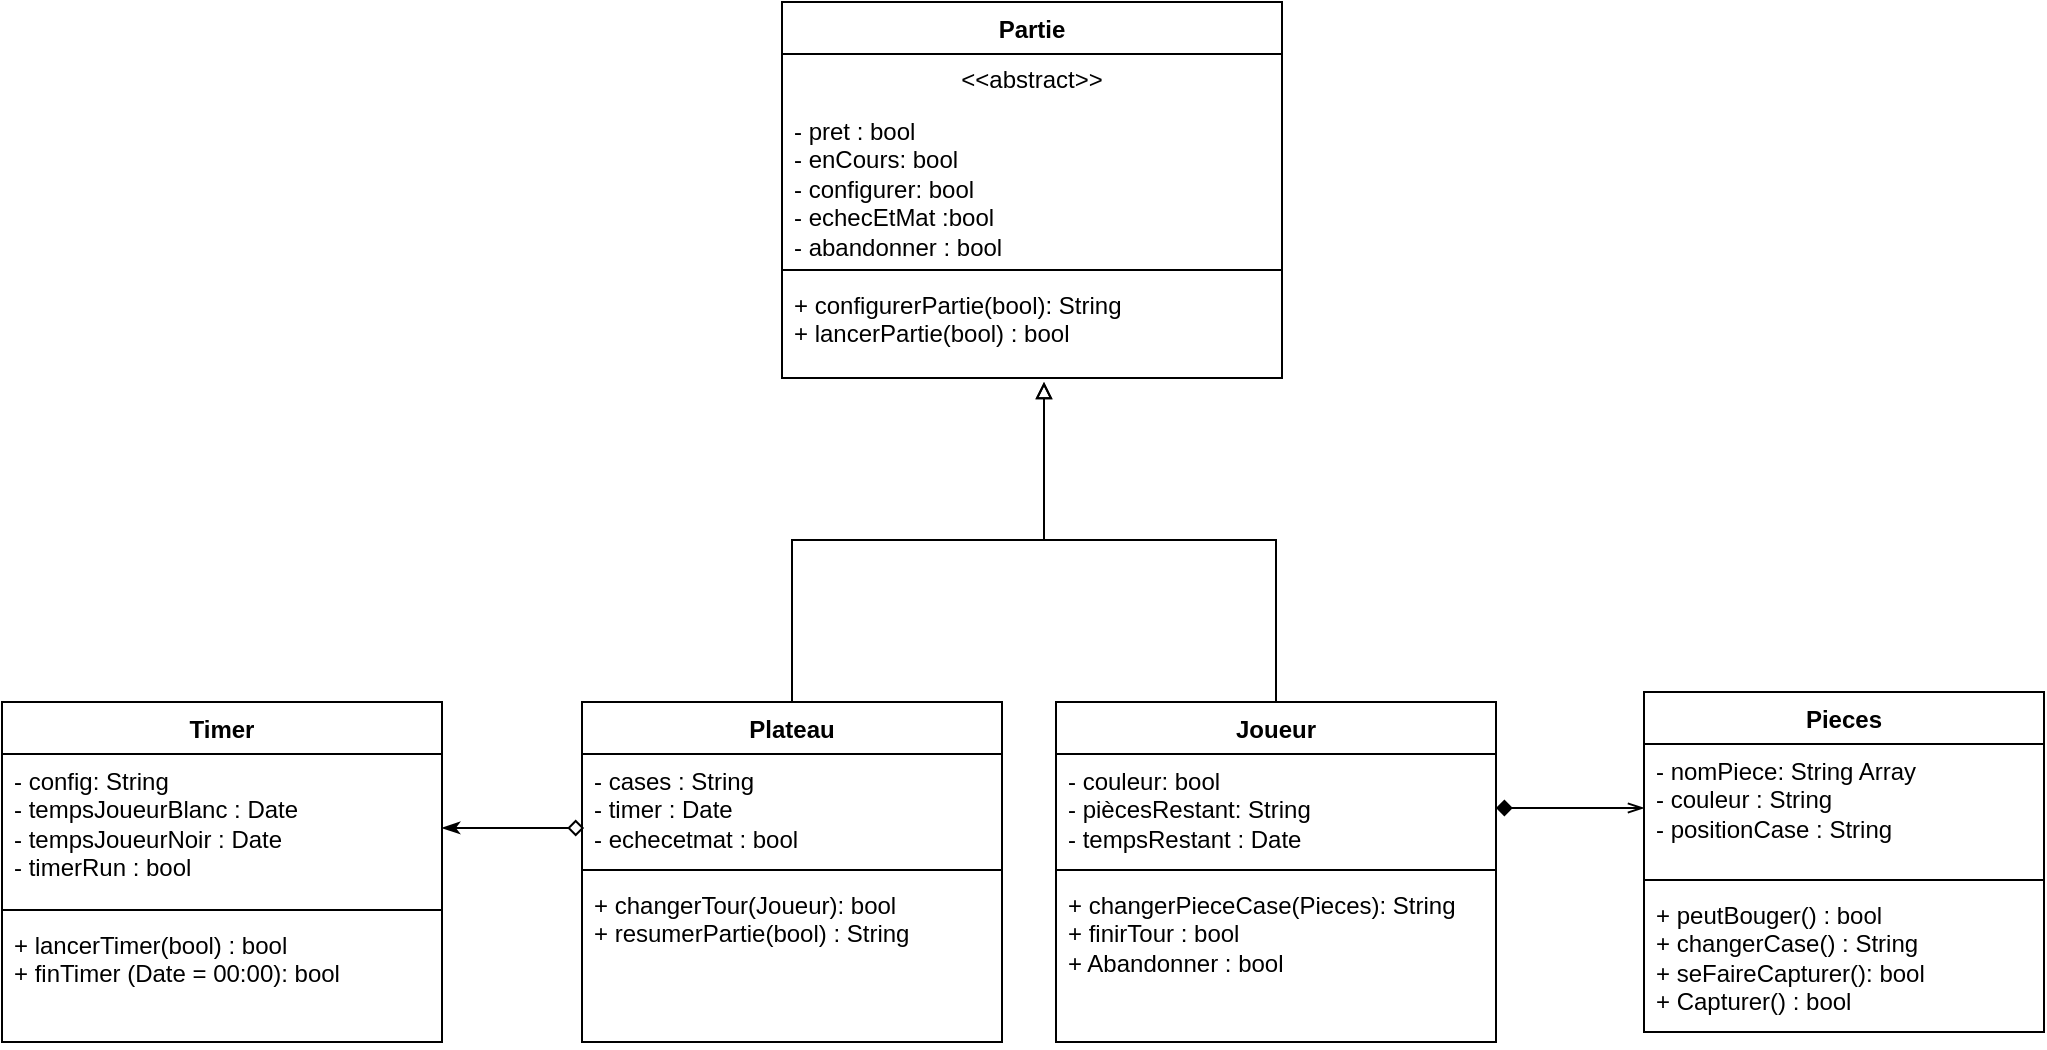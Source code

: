 <mxfile version="28.2.5">
  <diagram name="Page-1" id="xHt7pH_DVefM6_csHyh1">
    <mxGraphModel dx="1426" dy="1886" grid="1" gridSize="10" guides="1" tooltips="1" connect="1" arrows="1" fold="1" page="1" pageScale="1" pageWidth="827" pageHeight="1169" math="0" shadow="0">
      <root>
        <mxCell id="0" />
        <mxCell id="1" parent="0" />
        <mxCell id="v51oAMqETDp_tBKPPFhj-1" value="Plateau" style="swimlane;fontStyle=1;align=center;verticalAlign=top;childLayout=stackLayout;horizontal=1;startSize=26;horizontalStack=0;resizeParent=1;resizeParentMax=0;resizeLast=0;collapsible=1;marginBottom=0;whiteSpace=wrap;html=1;" vertex="1" parent="1">
          <mxGeometry x="370" y="20" width="210" height="170" as="geometry">
            <mxRectangle x="130" y="330" width="80" height="30" as="alternateBounds" />
          </mxGeometry>
        </mxCell>
        <mxCell id="v51oAMqETDp_tBKPPFhj-2" value="- cases : String&lt;div&gt;- timer : Date&lt;/div&gt;&lt;div&gt;- echecetmat : bool&lt;/div&gt;" style="text;strokeColor=none;fillColor=none;align=left;verticalAlign=top;spacingLeft=4;spacingRight=4;overflow=hidden;rotatable=0;points=[[0,0.5],[1,0.5]];portConstraint=eastwest;whiteSpace=wrap;html=1;" vertex="1" parent="v51oAMqETDp_tBKPPFhj-1">
          <mxGeometry y="26" width="210" height="54" as="geometry" />
        </mxCell>
        <mxCell id="v51oAMqETDp_tBKPPFhj-3" value="" style="line;strokeWidth=1;fillColor=none;align=left;verticalAlign=middle;spacingTop=-1;spacingLeft=3;spacingRight=3;rotatable=0;labelPosition=right;points=[];portConstraint=eastwest;strokeColor=inherit;" vertex="1" parent="v51oAMqETDp_tBKPPFhj-1">
          <mxGeometry y="80" width="210" height="8" as="geometry" />
        </mxCell>
        <mxCell id="v51oAMqETDp_tBKPPFhj-4" value="+ changerTour(Joueur): bool&lt;div&gt;+ resumerPartie(bool) : String&lt;/div&gt;" style="text;strokeColor=none;fillColor=none;align=left;verticalAlign=top;spacingLeft=4;spacingRight=4;overflow=hidden;rotatable=0;points=[[0,0.5],[1,0.5]];portConstraint=eastwest;whiteSpace=wrap;html=1;" vertex="1" parent="v51oAMqETDp_tBKPPFhj-1">
          <mxGeometry y="88" width="210" height="82" as="geometry" />
        </mxCell>
        <mxCell id="v51oAMqETDp_tBKPPFhj-5" value="Joueur" style="swimlane;fontStyle=1;align=center;verticalAlign=top;childLayout=stackLayout;horizontal=1;startSize=26;horizontalStack=0;resizeParent=1;resizeParentMax=0;resizeLast=0;collapsible=1;marginBottom=0;whiteSpace=wrap;html=1;" vertex="1" parent="1">
          <mxGeometry x="607" y="20" width="220" height="170" as="geometry" />
        </mxCell>
        <mxCell id="v51oAMqETDp_tBKPPFhj-6" value="- couleur: bool&lt;div&gt;- piècesRestant: String&lt;/div&gt;&lt;div&gt;- tempsRestant : Date&lt;/div&gt;" style="text;strokeColor=none;fillColor=none;align=left;verticalAlign=top;spacingLeft=4;spacingRight=4;overflow=hidden;rotatable=0;points=[[0,0.5],[1,0.5]];portConstraint=eastwest;whiteSpace=wrap;html=1;" vertex="1" parent="v51oAMqETDp_tBKPPFhj-5">
          <mxGeometry y="26" width="220" height="54" as="geometry" />
        </mxCell>
        <mxCell id="v51oAMqETDp_tBKPPFhj-7" value="" style="line;strokeWidth=1;fillColor=none;align=left;verticalAlign=middle;spacingTop=-1;spacingLeft=3;spacingRight=3;rotatable=0;labelPosition=right;points=[];portConstraint=eastwest;strokeColor=inherit;" vertex="1" parent="v51oAMqETDp_tBKPPFhj-5">
          <mxGeometry y="80" width="220" height="8" as="geometry" />
        </mxCell>
        <mxCell id="v51oAMqETDp_tBKPPFhj-8" value="+ changerPieceCase(Pieces): String&lt;div&gt;+ finirTour : bool&lt;/div&gt;&lt;div&gt;+ Abandonner : bool&lt;/div&gt;" style="text;strokeColor=none;fillColor=none;align=left;verticalAlign=top;spacingLeft=4;spacingRight=4;overflow=hidden;rotatable=0;points=[[0,0.5],[1,0.5]];portConstraint=eastwest;whiteSpace=wrap;html=1;" vertex="1" parent="v51oAMqETDp_tBKPPFhj-5">
          <mxGeometry y="88" width="220" height="82" as="geometry" />
        </mxCell>
        <mxCell id="v51oAMqETDp_tBKPPFhj-9" value="Pieces" style="swimlane;fontStyle=1;align=center;verticalAlign=top;childLayout=stackLayout;horizontal=1;startSize=26;horizontalStack=0;resizeParent=1;resizeParentMax=0;resizeLast=0;collapsible=1;marginBottom=0;whiteSpace=wrap;html=1;" vertex="1" parent="1">
          <mxGeometry x="901" y="15" width="200" height="170" as="geometry" />
        </mxCell>
        <mxCell id="v51oAMqETDp_tBKPPFhj-10" value="- nomPiece: String Array&lt;div&gt;- couleur : String&lt;/div&gt;&lt;div&gt;- positionCase : String&lt;/div&gt;" style="text;strokeColor=none;fillColor=none;align=left;verticalAlign=top;spacingLeft=4;spacingRight=4;overflow=hidden;rotatable=0;points=[[0,0.5],[1,0.5]];portConstraint=eastwest;whiteSpace=wrap;html=1;" vertex="1" parent="v51oAMqETDp_tBKPPFhj-9">
          <mxGeometry y="26" width="200" height="64" as="geometry" />
        </mxCell>
        <mxCell id="v51oAMqETDp_tBKPPFhj-11" value="" style="line;strokeWidth=1;fillColor=none;align=left;verticalAlign=middle;spacingTop=-1;spacingLeft=3;spacingRight=3;rotatable=0;labelPosition=right;points=[];portConstraint=eastwest;strokeColor=inherit;" vertex="1" parent="v51oAMqETDp_tBKPPFhj-9">
          <mxGeometry y="90" width="200" height="8" as="geometry" />
        </mxCell>
        <mxCell id="v51oAMqETDp_tBKPPFhj-12" value="+ peutBouger() : bool&lt;div&gt;+ changerCase() : String&lt;br&gt;+ seFaireCapturer(): bool&lt;div&gt;+ Capturer() : bool&lt;/div&gt;&lt;/div&gt;" style="text;strokeColor=none;fillColor=none;align=left;verticalAlign=top;spacingLeft=4;spacingRight=4;overflow=hidden;rotatable=0;points=[[0,0.5],[1,0.5]];portConstraint=eastwest;whiteSpace=wrap;html=1;" vertex="1" parent="v51oAMqETDp_tBKPPFhj-9">
          <mxGeometry y="98" width="200" height="72" as="geometry" />
        </mxCell>
        <mxCell id="v51oAMqETDp_tBKPPFhj-14" value="Timer" style="swimlane;fontStyle=1;align=center;verticalAlign=top;childLayout=stackLayout;horizontal=1;startSize=26;horizontalStack=0;resizeParent=1;resizeParentMax=0;resizeLast=0;collapsible=1;marginBottom=0;whiteSpace=wrap;html=1;" vertex="1" parent="1">
          <mxGeometry x="80" y="20" width="220" height="170" as="geometry" />
        </mxCell>
        <mxCell id="v51oAMqETDp_tBKPPFhj-15" value="- config: String&lt;div&gt;- tempsJoueurBlanc : Date&lt;/div&gt;&lt;div&gt;- tempsJoueurNoir : Date&lt;/div&gt;&lt;div&gt;- timerRun : bool&lt;/div&gt;" style="text;strokeColor=none;fillColor=none;align=left;verticalAlign=top;spacingLeft=4;spacingRight=4;overflow=hidden;rotatable=0;points=[[0,0.5],[1,0.5]];portConstraint=eastwest;whiteSpace=wrap;html=1;" vertex="1" parent="v51oAMqETDp_tBKPPFhj-14">
          <mxGeometry y="26" width="220" height="74" as="geometry" />
        </mxCell>
        <mxCell id="v51oAMqETDp_tBKPPFhj-16" value="" style="line;strokeWidth=1;fillColor=none;align=left;verticalAlign=middle;spacingTop=-1;spacingLeft=3;spacingRight=3;rotatable=0;labelPosition=right;points=[];portConstraint=eastwest;strokeColor=inherit;" vertex="1" parent="v51oAMqETDp_tBKPPFhj-14">
          <mxGeometry y="100" width="220" height="8" as="geometry" />
        </mxCell>
        <mxCell id="v51oAMqETDp_tBKPPFhj-17" value="+ lancerTimer(bool) : bool&lt;br&gt;+ finTimer (Date = 00:00): bool" style="text;strokeColor=none;fillColor=none;align=left;verticalAlign=top;spacingLeft=4;spacingRight=4;overflow=hidden;rotatable=0;points=[[0,0.5],[1,0.5]];portConstraint=eastwest;whiteSpace=wrap;html=1;" vertex="1" parent="v51oAMqETDp_tBKPPFhj-14">
          <mxGeometry y="108" width="220" height="62" as="geometry" />
        </mxCell>
        <mxCell id="v51oAMqETDp_tBKPPFhj-19" value="" style="endArrow=diamond;html=1;rounded=0;exitX=1;exitY=0.5;exitDx=0;exitDy=0;entryX=0.005;entryY=0.685;entryDx=0;entryDy=0;entryPerimeter=0;startArrow=classicThin;startFill=1;endFill=0;" edge="1" parent="1" source="v51oAMqETDp_tBKPPFhj-15" target="v51oAMqETDp_tBKPPFhj-2">
          <mxGeometry width="50" height="50" relative="1" as="geometry">
            <mxPoint x="720" y="70" as="sourcePoint" />
            <mxPoint x="770" y="20" as="targetPoint" />
          </mxGeometry>
        </mxCell>
        <mxCell id="v51oAMqETDp_tBKPPFhj-20" value="" style="endArrow=openThin;html=1;rounded=0;exitX=1;exitY=0.5;exitDx=0;exitDy=0;entryX=0;entryY=0.5;entryDx=0;entryDy=0;startArrow=diamond;startFill=1;endFill=0;" edge="1" parent="1" source="v51oAMqETDp_tBKPPFhj-6" target="v51oAMqETDp_tBKPPFhj-10">
          <mxGeometry width="50" height="50" relative="1" as="geometry">
            <mxPoint x="840" y="160" as="sourcePoint" />
            <mxPoint x="890" y="110" as="targetPoint" />
          </mxGeometry>
        </mxCell>
        <mxCell id="v51oAMqETDp_tBKPPFhj-21" value="Partie" style="swimlane;fontStyle=1;align=center;verticalAlign=top;childLayout=stackLayout;horizontal=1;startSize=26;horizontalStack=0;resizeParent=1;resizeParentMax=0;resizeLast=0;collapsible=1;marginBottom=0;whiteSpace=wrap;html=1;" vertex="1" parent="1">
          <mxGeometry x="470" y="-330" width="250" height="188" as="geometry" />
        </mxCell>
        <mxCell id="v51oAMqETDp_tBKPPFhj-28" value="&amp;lt;&amp;lt;abstract&amp;gt;&amp;gt;" style="text;html=1;strokeColor=none;fillColor=none;align=center;verticalAlign=middle;spacingLeft=4;spacingRight=4;overflow=hidden;rotatable=0;points=[[0,0.5],[1,0.5]];portConstraint=eastwest;whiteSpace=wrap;" vertex="1" parent="v51oAMqETDp_tBKPPFhj-21">
          <mxGeometry y="26" width="250" height="25" as="geometry" />
        </mxCell>
        <mxCell id="v51oAMqETDp_tBKPPFhj-22" value="- pret : bool&lt;br&gt;- enCours: bool&lt;div&gt;- configurer: bool&lt;/div&gt;&lt;div&gt;- echecEtMat :bool&lt;/div&gt;&lt;div&gt;- abandonner : bool&lt;/div&gt;" style="text;strokeColor=none;fillColor=none;align=left;verticalAlign=top;spacingLeft=4;spacingRight=4;overflow=hidden;rotatable=0;points=[[0,0.5],[1,0.5]];portConstraint=eastwest;whiteSpace=wrap;html=1;" vertex="1" parent="v51oAMqETDp_tBKPPFhj-21">
          <mxGeometry y="51" width="250" height="79" as="geometry" />
        </mxCell>
        <mxCell id="v51oAMqETDp_tBKPPFhj-23" value="" style="line;strokeWidth=1;fillColor=none;align=left;verticalAlign=middle;spacingTop=-1;spacingLeft=3;spacingRight=3;rotatable=0;labelPosition=right;points=[];portConstraint=eastwest;strokeColor=inherit;" vertex="1" parent="v51oAMqETDp_tBKPPFhj-21">
          <mxGeometry y="130" width="250" height="8" as="geometry" />
        </mxCell>
        <mxCell id="v51oAMqETDp_tBKPPFhj-24" value="+ configurerPartie(bool): String&lt;div&gt;+ lancerPartie(bool) : bool&lt;/div&gt;" style="text;strokeColor=none;fillColor=none;align=left;verticalAlign=top;spacingLeft=4;spacingRight=4;overflow=hidden;rotatable=0;points=[[0,0.5],[1,0.5]];portConstraint=eastwest;whiteSpace=wrap;html=1;" vertex="1" parent="v51oAMqETDp_tBKPPFhj-21">
          <mxGeometry y="138" width="250" height="50" as="geometry" />
        </mxCell>
        <mxCell id="v51oAMqETDp_tBKPPFhj-29" value="" style="endArrow=block;html=1;rounded=0;entryX=0.524;entryY=1.04;entryDx=0;entryDy=0;entryPerimeter=0;edgeStyle=orthogonalEdgeStyle;endFill=0;exitX=0.5;exitY=0;exitDx=0;exitDy=0;" edge="1" parent="1" source="v51oAMqETDp_tBKPPFhj-1" target="v51oAMqETDp_tBKPPFhj-24">
          <mxGeometry width="50" height="50" relative="1" as="geometry">
            <mxPoint x="517" y="7" as="sourcePoint" />
            <mxPoint x="770" y="-60" as="targetPoint" />
            <Array as="points">
              <mxPoint x="475" y="-61" />
              <mxPoint x="601" y="-61" />
            </Array>
          </mxGeometry>
        </mxCell>
        <mxCell id="v51oAMqETDp_tBKPPFhj-30" value="" style="endArrow=block;html=1;rounded=0;entryX=0.524;entryY=1.04;entryDx=0;entryDy=0;entryPerimeter=0;edgeStyle=orthogonalEdgeStyle;endFill=0;exitX=0.5;exitY=0;exitDx=0;exitDy=0;" edge="1" parent="1" source="v51oAMqETDp_tBKPPFhj-5" target="v51oAMqETDp_tBKPPFhj-24">
          <mxGeometry width="50" height="50" relative="1" as="geometry">
            <mxPoint x="610" as="sourcePoint" />
            <mxPoint x="601" y="-140" as="targetPoint" />
            <Array as="points">
              <mxPoint x="717" y="-61" />
              <mxPoint x="601" y="-61" />
            </Array>
          </mxGeometry>
        </mxCell>
      </root>
    </mxGraphModel>
  </diagram>
</mxfile>
